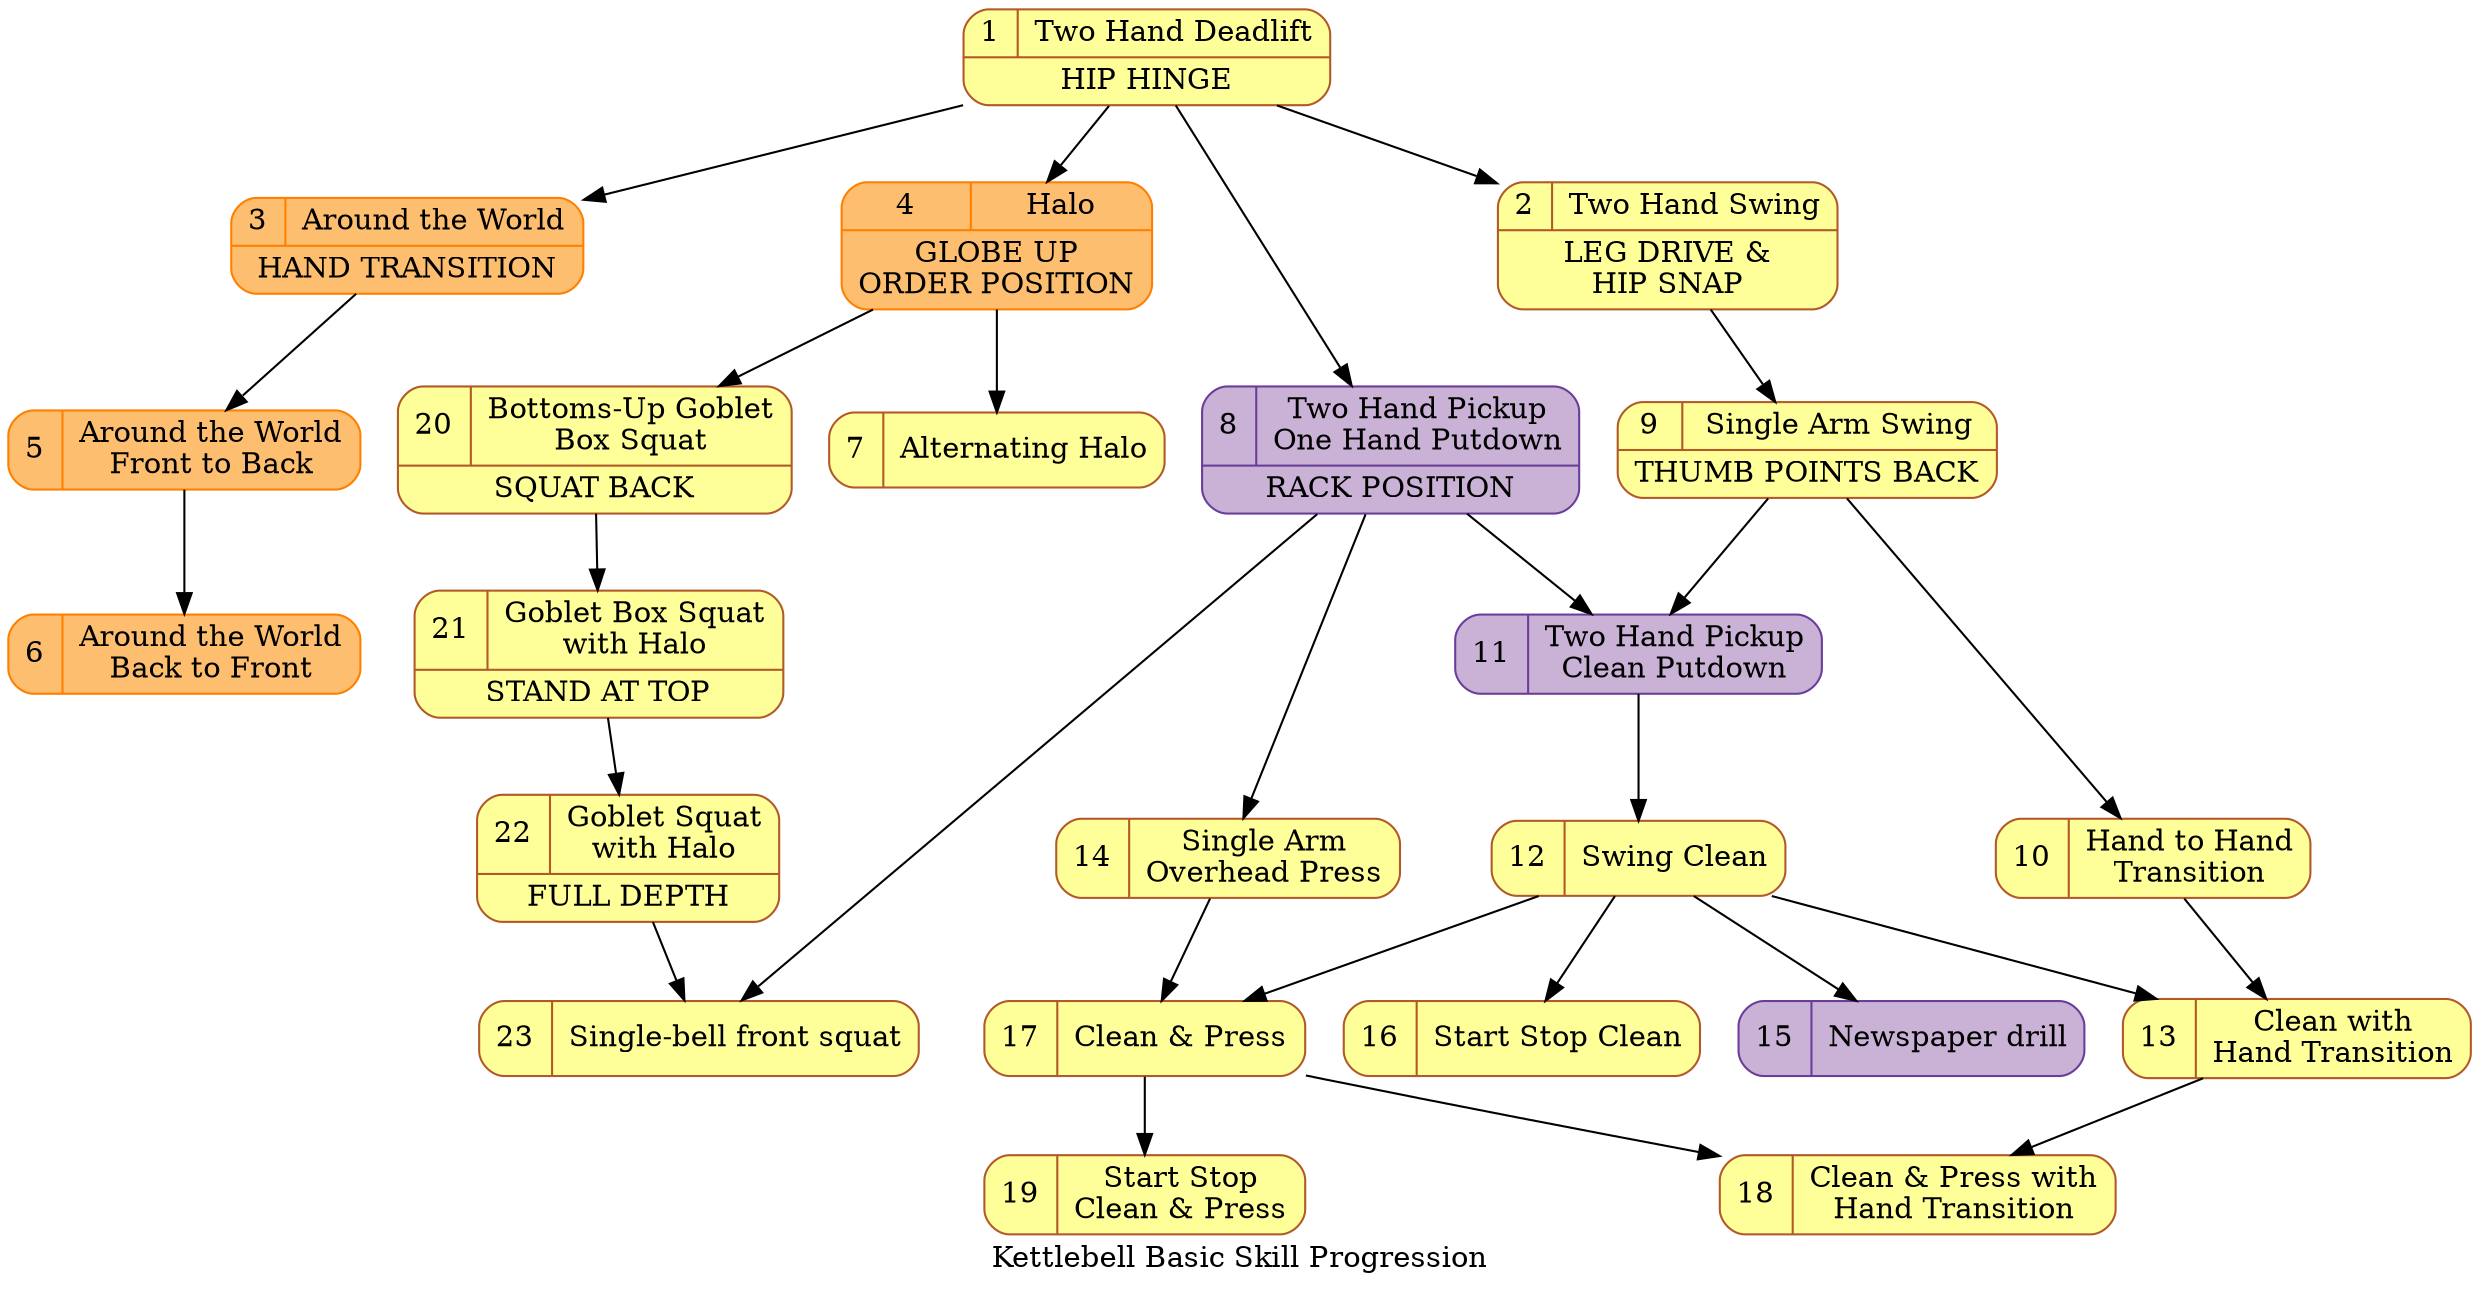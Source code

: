digraph kb_progression {
  // Kettlebell Basic Skill Progression Diagram © 2023
  // by dznz using knowledge from Mark Wildman is licensed
  // under CC BY-NC-SA 4.0 
  // http://creativecommons.org/licenses/by-nc-sa/4.0/
  label="Kettlebell Basic Skill Progression"
  node [colorscheme="paired12"]
  node [shape=record]
  node [style="rounded,filled"]
  node [color=12, fillcolor=11]

  subgraph warmup {
    node [color=8, fillcolor=7]
    mov_atw; mov_halo, mov_atwf2b, mov_atwb2f
  }

  subgraph aux {
    node [color=10, fillcolor=9]
    mov_2hu1hd; mov_2hucleandown; mov_news;
  }
  
  mov_deadlift [label="{{1|Two Hand Deadlift}|HIP HINGE}" URL="https://www.youtube.com/watch?v=x0XkmM34BPI&list=PLk4oYPJ7TXKhX8YqA2AVrfgs_pEF6p7KA&index=1"];
  mov_swing [label="{{2|Two Hand Swing}|LEG DRIVE &\nHIP SNAP}" URL="https://www.youtube.com/watch?v=m-S9H2XVvYg&list=PLk4oYPJ7TXKhX8YqA2AVrfgs_pEF6p7KA&index=2"]
  mov_atw [label="{{3|Around the World}|HAND TRANSITION}" URL="https://www.youtube.com/watch?v=XaegZzSbtr0&list=PLk4oYPJ7TXKhX8YqA2AVrfgs_pEF6p7KA&index=3"]
  mov_halo [label="{{4|Halo}|GLOBE UP\nORDER POSITION}" URL="https://www.youtube.com/watch?v=25xdtjbFPtw&list=PLk4oYPJ7TXKhX8YqA2AVrfgs_pEF6p7KA&index=4"]
  mov_atwf2b [label="5|Around the World\nFront to Back" URL="https://www.youtube.com/watch?v=TwlQQXAQpaQ&list=PLk4oYPJ7TXKhX8YqA2AVrfgs_pEF6p7KA&index=5"]
  mov_atwb2f [label="6|Around the World\nBack to Front" URL="https://www.youtube.com/watch?v=GrRO00YOIWM&list=PLk4oYPJ7TXKhX8YqA2AVrfgs_pEF6p7KA&index=6"]
  mov_althalo [label="7|Alternating Halo" URL="https://www.youtube.com/watch?v=SMpquy5zSL4&list=PLk4oYPJ7TXKhX8YqA2AVrfgs_pEF6p7KA&index=7"]
  mov_2hu1hd [label="{{8|Two Hand Pickup\nOne Hand Putdown}|RACK POSITION}" URL="https://www.youtube.com/watch?v=eMkDP9VmMc0&list=PLk4oYPJ7TXKhX8YqA2AVrfgs_pEF6p7KA&index=8"]
  mov_saswing [label="{{9|Single Arm Swing}|THUMB POINTS BACK}" URL="https://www.youtube.com/watch?v=ejPpyLKZ1L4&list=PLk4oYPJ7TXKhX8YqA2AVrfgs_pEF6p7KA&index=9"]
  mov_h2h [label="10|Hand to Hand\nTransition" URL="https://www.youtube.com/watch?v=0Uk0Rdm3QFs&list=PLk4oYPJ7TXKhX8YqA2AVrfgs_pEF6p7KA&index=10"]
  mov_2hucleandown [label="11|Two Hand Pickup\nClean Putdown" URL="https://www.youtube.com/watch?v=cQC2y-ByaAw&list=PLk4oYPJ7TXKhX8YqA2AVrfgs_pEF6p7KA&index=11"]
  mov_clean [label="12|Swing Clean" URL="https://www.youtube.com/watch?v=_nIsSXWs5iU&list=PLk4oYPJ7TXKhX8YqA2AVrfgs_pEF6p7KA&index=12"]
  mov_cleanh2h [label="13|Clean with\nHand Transition" URL="https://www.youtube.com/watch?v=6TVqHl2gtuM&list=PLk4oYPJ7TXKhX8YqA2AVrfgs_pEF6p7KA&index=13"]
  mov_press [label="14|Single Arm\nOverhead Press" URL="https://www.youtube.com/watch?v=XHkI03S6Pls&list=PLk4oYPJ7TXKhX8YqA2AVrfgs_pEF6p7KA&index=14"]
  mov_news [label="15|Newspaper drill" URL="https://www.youtube.com/watch?v=htByOXjHLXE&list=PLk4oYPJ7TXKhX8YqA2AVrfgs_pEF6p7KA&index=15"]
  mov_startstopclean [label="16|Start Stop Clean" URL="https://www.youtube.com/watch?v=XbK3jxI0WNQ&list=PLk4oYPJ7TXKhX8YqA2AVrfgs_pEF6p7KA&index=16"]
  mov_cap [label="17|Clean & Press" URL="https://www.youtube.com/watch?v=SSxB3m5qRas&list=PLk4oYPJ7TXKhX8YqA2AVrfgs_pEF6p7KA&index=17"]
  mov_caph2h [label="18|Clean & Press with\nHand Transition" URL="https://www.youtube.com/watch?v=5Q4vMOYvAGg&list=PLk4oYPJ7TXKhX8YqA2AVrfgs_pEF6p7KA&index=18"]
  mov_startstopcap [label="19|Start Stop\nClean & Press" URL="https://www.youtube.com/watch?v=dSj3kqbuois&list=PLk4oYPJ7TXKhX8YqA2AVrfgs_pEF6p7KA&index=19"]
  mov_gobboxsquat [label="{{20|Bottoms-Up Goblet\nBox Squat}|SQUAT BACK}" URL="https://www.youtube.com/watch?v=k5Bc7pkEmrU&list=PLk4oYPJ7TXKhX8YqA2AVrfgs_pEF6p7KA&index=20"]
  mov_boxsquathalo [label="{{21|Goblet Box Squat\nwith Halo}|STAND AT TOP}" URL="https://www.youtube.com/watch?v=Aik5-BStbnc&list=PLk4oYPJ7TXKhX8YqA2AVrfgs_pEF6p7KA&index=21"]
  mov_gobsquathalo [label="{{22|Goblet Squat\nwith Halo}|FULL DEPTH}" URL="https://www.youtube.com/watch?v=cnZ8Mx8NQPE&list=PLk4oYPJ7TXKhX8YqA2AVrfgs_pEF6p7KA&index=22"]
  mov_racksquat [label="{{23|Single-bell front squat}}" URL="https://www.youtube.com/watch?v=KTDVl0Lkdc4&list=PLk4oYPJ7TXKhX8YqA2AVrfgs_pEF6p7KA&index=23"]

  mov_deadlift -> mov_swing;
  mov_deadlift -> mov_atw;
  mov_deadlift -> mov_halo;
  mov_atw -> mov_atwf2b;
  mov_atwf2b -> mov_atwb2f;
  mov_halo -> mov_althalo;
  mov_deadlift -> mov_2hu1hd;
  mov_swing -> mov_saswing;
  mov_saswing -> mov_h2h;
  mov_2hu1hd -> mov_2hucleandown;
  mov_saswing -> mov_2hucleandown;
  mov_2hucleandown -> mov_clean;
  mov_clean -> mov_cleanh2h;
  mov_h2h -> mov_cleanh2h;
  mov_2hu1hd -> mov_press;
  mov_clean -> mov_news;
  mov_clean -> mov_startstopclean;
  mov_clean -> mov_cap;
  mov_press -> mov_cap;
  mov_cap -> mov_caph2h;
  mov_cleanh2h -> mov_caph2h;
  mov_cap -> mov_startstopcap;
  mov_halo -> mov_gobboxsquat;
  mov_gobboxsquat -> mov_boxsquathalo;
  mov_boxsquathalo -> mov_gobsquathalo;
  mov_gobsquathalo -> mov_racksquat;
  mov_2hu1hd -> mov_racksquat;
}
